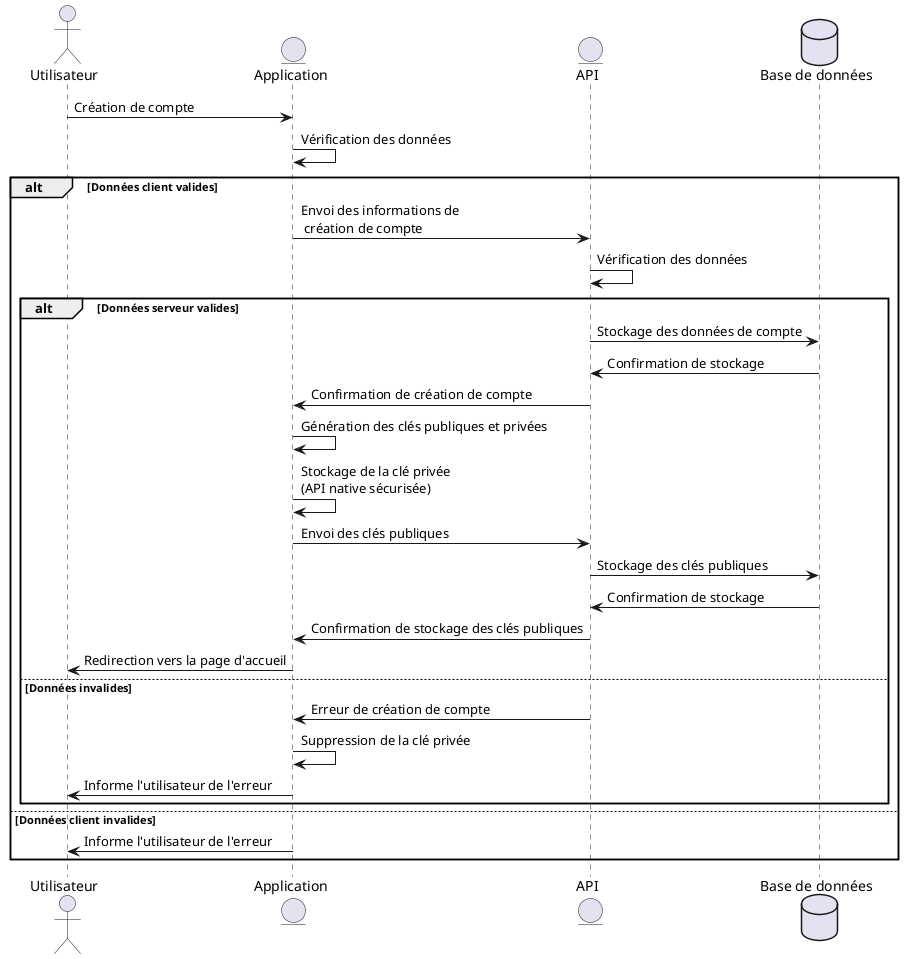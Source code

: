 @startuml login-sequence
actor Utilisateur as User
entity "Application" as Client
entity API
database "Base de données" as Database

User -> Client : Création de compte
Client -> Client : Vérification des données 
alt Données client valides
    Client -> API : Envoi des informations de\n création de compte
    API -> API : Vérification des données
    alt Données serveur valides 
        API -> Database : Stockage des données de compte
        Database -> API : Confirmation de stockage
        API -> Client : Confirmation de création de compte
        Client -> Client : Génération des clés publiques et privées
        Client -> Client : Stockage de la clé privée\n(API native sécurisée)
        Client -> API : Envoi des clés publiques
        API -> Database : Stockage des clés publiques
        Database -> API : Confirmation de stockage
        API -> Client : Confirmation de stockage des clés publiques
        Client -> User : Redirection vers la page d'accueil
    else Données invalides 
        API -> Client : Erreur de création de compte
        Client -> Client : Suppression de la clé privée
        Client -> User : Informe l'utilisateur de l'erreur
    end
else Données client invalides 
    Client -> User : Informe l'utilisateur de l'erreur
end
@enduml
